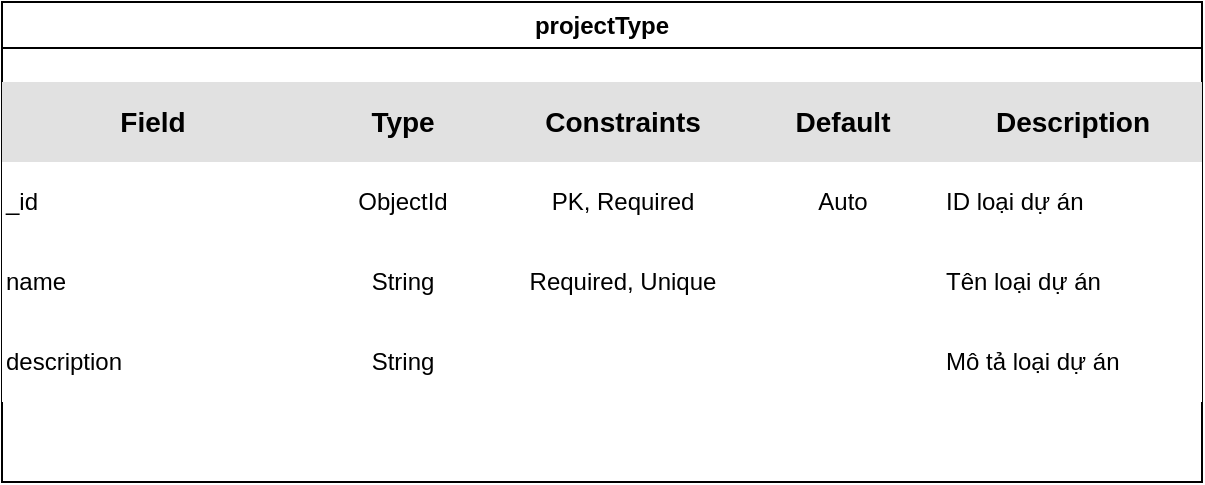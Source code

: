 <mxfile version="27.2.0">
  <diagram name="projectType_model_erd" id="projectType_model_erd">
    <mxGraphModel dx="664" dy="690" grid="1" gridSize="10" guides="1" tooltips="1" connect="1" arrows="1" fold="1" page="1" pageScale="1" pageWidth="827" pageHeight="1169" math="0" shadow="0">
      <root>
        <mxCell id="0" />
        <mxCell id="1" parent="0" />
        <mxCell id="2" value="&lt;b&gt;projectType&lt;/b&gt;" style="swimlane;html=1;rounded=0;whiteSpace=wrap;container=1;collapsible=0;" parent="1" vertex="1">
          <mxGeometry x="40" y="40" width="600" height="240" as="geometry" />
        </mxCell>
        <mxCell id="3" value="&lt;b&gt;Field&lt;/b&gt;" style="table;html=1;strokeColor=none;fillColor=#e1e1e1;fontSize=14;fontStyle=1;align=center;verticalAlign=middle;" parent="2" vertex="1">
          <mxGeometry y="40" width="150" height="40" as="geometry" />
        </mxCell>
        <mxCell id="4" value="&lt;b&gt;Type&lt;/b&gt;" style="table;html=1;strokeColor=none;fillColor=#e1e1e1;fontSize=14;fontStyle=1;align=center;verticalAlign=middle;" parent="2" vertex="1">
          <mxGeometry x="150" y="40" width="100" height="40" as="geometry" />
        </mxCell>
        <mxCell id="5" value="&lt;b&gt;Constraints&lt;/b&gt;" style="table;html=1;strokeColor=none;fillColor=#e1e1e1;fontSize=14;fontStyle=1;align=center;verticalAlign=middle;" parent="2" vertex="1">
          <mxGeometry x="250" y="40" width="120" height="40" as="geometry" />
        </mxCell>
        <mxCell id="6" value="&lt;b&gt;Default&lt;/b&gt;" style="table;html=1;strokeColor=none;fillColor=#e1e1e1;fontSize=14;fontStyle=1;align=center;verticalAlign=middle;" parent="2" vertex="1">
          <mxGeometry x="370" y="40" width="100" height="40" as="geometry" />
        </mxCell>
        <mxCell id="7" value="&lt;b&gt;Description&lt;/b&gt;" style="table;html=1;strokeColor=none;fillColor=#e1e1e1;fontSize=14;fontStyle=1;align=center;verticalAlign=middle;" parent="2" vertex="1">
          <mxGeometry x="470" y="40" width="130" height="40" as="geometry" />
        </mxCell>
        <mxCell id="8" value="_id" style="table;html=1;strokeColor=none;fillColor=#fff;align=left;verticalAlign=middle;" parent="2" vertex="1">
          <mxGeometry y="80" width="150" height="40" as="geometry" />
        </mxCell>
        <mxCell id="9" value="ObjectId" style="table;html=1;strokeColor=none;fillColor=#fff;align=center;verticalAlign=middle;" parent="2" vertex="1">
          <mxGeometry x="150" y="80" width="100" height="40" as="geometry" />
        </mxCell>
        <mxCell id="10" value="PK, Required" style="table;html=1;strokeColor=none;fillColor=#fff;align=center;verticalAlign=middle;" parent="2" vertex="1">
          <mxGeometry x="250" y="80" width="120" height="40" as="geometry" />
        </mxCell>
        <mxCell id="11" value="Auto" style="table;html=1;strokeColor=none;fillColor=#fff;align=center;verticalAlign=middle;" parent="2" vertex="1">
          <mxGeometry x="370" y="80" width="100" height="40" as="geometry" />
        </mxCell>
        <mxCell id="12" value="ID loại dự án" style="table;html=1;strokeColor=none;fillColor=#fff;align=left;verticalAlign=middle;" parent="2" vertex="1">
          <mxGeometry x="470" y="80" width="130" height="40" as="geometry" />
        </mxCell>
        <mxCell id="13" value="name" style="table;html=1;strokeColor=none;fillColor=#fff;align=left;verticalAlign=middle;" parent="2" vertex="1">
          <mxGeometry y="120" width="150" height="40" as="geometry" />
        </mxCell>
        <mxCell id="14" value="String" style="table;html=1;strokeColor=none;fillColor=#fff;align=center;verticalAlign=middle;" parent="2" vertex="1">
          <mxGeometry x="150" y="120" width="100" height="40" as="geometry" />
        </mxCell>
        <mxCell id="15" value="Required, Unique" style="table;html=1;strokeColor=none;fillColor=#fff;align=center;verticalAlign=middle;" parent="2" vertex="1">
          <mxGeometry x="250" y="120" width="120" height="40" as="geometry" />
        </mxCell>
        <mxCell id="16" value="" style="table;html=1;strokeColor=none;fillColor=#fff;align=center;verticalAlign=middle;" parent="2" vertex="1">
          <mxGeometry x="370" y="120" width="100" height="40" as="geometry" />
        </mxCell>
        <mxCell id="17" value="Tên loại dự án" style="table;html=1;strokeColor=none;fillColor=#fff;align=left;verticalAlign=middle;" parent="2" vertex="1">
          <mxGeometry x="470" y="120" width="130" height="40" as="geometry" />
        </mxCell>
        <mxCell id="18" value="description" style="table;html=1;strokeColor=none;fillColor=#fff;align=left;verticalAlign=middle;" parent="2" vertex="1">
          <mxGeometry y="160" width="150" height="40" as="geometry" />
        </mxCell>
        <mxCell id="19" value="String" style="table;html=1;strokeColor=none;fillColor=#fff;align=center;verticalAlign=middle;" parent="2" vertex="1">
          <mxGeometry x="150" y="160" width="100" height="40" as="geometry" />
        </mxCell>
        <mxCell id="20" value="" style="table;html=1;strokeColor=none;fillColor=#fff;align=center;verticalAlign=middle;" parent="2" vertex="1">
          <mxGeometry x="250" y="160" width="120" height="40" as="geometry" />
        </mxCell>
        <mxCell id="21" value="" style="table;html=1;strokeColor=none;fillColor=#fff;align=center;verticalAlign=middle;" parent="2" vertex="1">
          <mxGeometry x="370" y="160" width="100" height="40" as="geometry" />
        </mxCell>
        <mxCell id="22" value="Mô tả loại dự án" style="table;html=1;strokeColor=none;fillColor=#fff;align=left;verticalAlign=middle;" parent="2" vertex="1">
          <mxGeometry x="470" y="160" width="130" height="40" as="geometry" />
        </mxCell>
      </root>
    </mxGraphModel>
  </diagram>
</mxfile>
